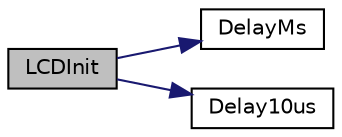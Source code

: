digraph "LCDInit"
{
  edge [fontname="Helvetica",fontsize="10",labelfontname="Helvetica",labelfontsize="10"];
  node [fontname="Helvetica",fontsize="10",shape=record];
  rankdir="LR";
  Node1 [label="LCDInit",height=0.2,width=0.4,color="black", fillcolor="grey75", style="filled", fontcolor="black"];
  Node1 -> Node2 [color="midnightblue",fontsize="10",style="solid",fontname="Helvetica"];
  Node2 [label="DelayMs",height=0.2,width=0.4,color="black", fillcolor="white", style="filled",URL="$_time_delay_8c.html#ac0fb282a454001ee1813601dbb9f1bed"];
  Node1 -> Node3 [color="midnightblue",fontsize="10",style="solid",fontname="Helvetica"];
  Node3 [label="Delay10us",height=0.2,width=0.4,color="black", fillcolor="white", style="filled",URL="$_time_delay_8c.html#a3cb8a560bf8ae1654a16eba8ffa4b386"];
}
